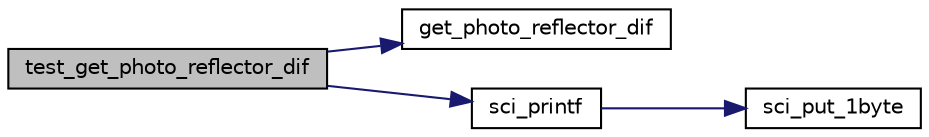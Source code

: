 digraph "test_get_photo_reflector_dif"
{
 // LATEX_PDF_SIZE
  edge [fontname="Helvetica",fontsize="10",labelfontname="Helvetica",labelfontsize="10"];
  node [fontname="Helvetica",fontsize="10",shape=record];
  rankdir="LR";
  Node1 [label="test_get_photo_reflector_dif",height=0.2,width=0.4,color="black", fillcolor="grey75", style="filled", fontcolor="black",tooltip=" "];
  Node1 -> Node2 [color="midnightblue",fontsize="10",style="solid",fontname="Helvetica"];
  Node2 [label="get_photo_reflector_dif",height=0.2,width=0.4,color="black", fillcolor="white", style="filled",URL="$photo__reflector_8c.html#a2fad7caf1bc795389c410e2dde2ca68a",tooltip=" "];
  Node1 -> Node3 [color="midnightblue",fontsize="10",style="solid",fontname="Helvetica"];
  Node3 [label="sci_printf",height=0.2,width=0.4,color="black", fillcolor="white", style="filled",URL="$sci_8c.html#a3bc09dd94f78f69af9bfdc6f1d63b38e",tooltip="文字列の送信処理"];
  Node3 -> Node4 [color="midnightblue",fontsize="10",style="solid",fontname="Helvetica"];
  Node4 [label="sci_put_1byte",height=0.2,width=0.4,color="black", fillcolor="white", style="filled",URL="$sci_8c.html#afde8ee429bc56d01adf33adaf34d8ec0",tooltip="1byteの送信処理"];
}
